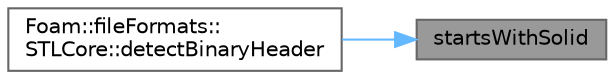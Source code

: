 digraph "startsWithSolid"
{
 // LATEX_PDF_SIZE
  bgcolor="transparent";
  edge [fontname=Helvetica,fontsize=10,labelfontname=Helvetica,labelfontsize=10];
  node [fontname=Helvetica,fontsize=10,shape=box,height=0.2,width=0.4];
  rankdir="RL";
  Node1 [id="Node000001",label="startsWithSolid",height=0.2,width=0.4,color="gray40", fillcolor="grey60", style="filled", fontcolor="black",tooltip=" "];
  Node1 -> Node2 [id="edge1_Node000001_Node000002",dir="back",color="steelblue1",style="solid",tooltip=" "];
  Node2 [id="Node000002",label="Foam::fileFormats::\lSTLCore::detectBinaryHeader",height=0.2,width=0.4,color="grey40", fillcolor="white", style="filled",URL="$classFoam_1_1fileFormats_1_1STLCore.html#a216937c7bb6e21f6d61051d0919f5b71",tooltip=" "];
}
